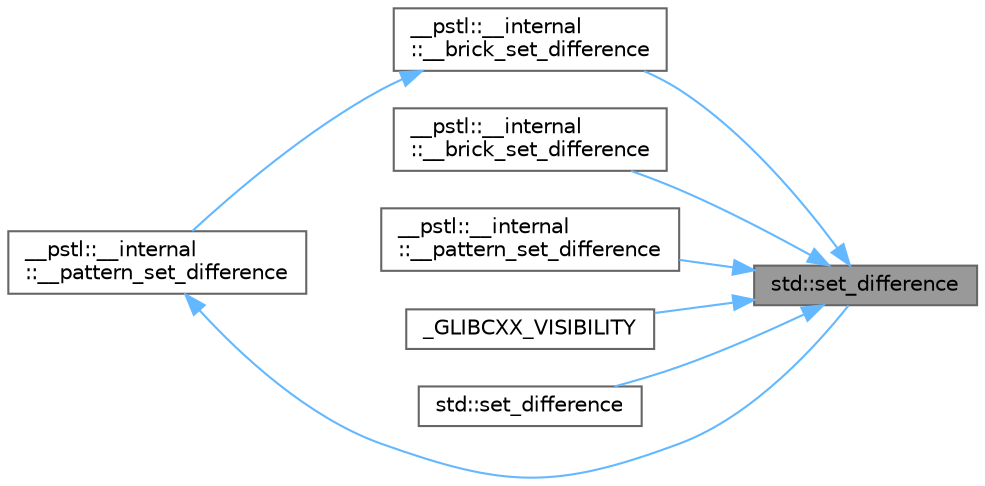 digraph "std::set_difference"
{
 // LATEX_PDF_SIZE
  bgcolor="transparent";
  edge [fontname=Helvetica,fontsize=10,labelfontname=Helvetica,labelfontsize=10];
  node [fontname=Helvetica,fontsize=10,shape=box,height=0.2,width=0.4];
  rankdir="RL";
  Node1 [id="Node000001",label="std::set_difference",height=0.2,width=0.4,color="gray40", fillcolor="grey60", style="filled", fontcolor="black",tooltip=" "];
  Node1 -> Node2 [id="edge15_Node000001_Node000002",dir="back",color="steelblue1",style="solid",tooltip=" "];
  Node2 [id="Node000002",label="__pstl::__internal\l::__brick_set_difference",height=0.2,width=0.4,color="grey40", fillcolor="white", style="filled",URL="$namespace____pstl_1_1____internal.html#a07696af449269fcc74ef20fd53fd2db2",tooltip=" "];
  Node2 -> Node3 [id="edge16_Node000002_Node000003",dir="back",color="steelblue1",style="solid",tooltip=" "];
  Node3 [id="Node000003",label="__pstl::__internal\l::__pattern_set_difference",height=0.2,width=0.4,color="grey40", fillcolor="white", style="filled",URL="$namespace____pstl_1_1____internal.html#ae2ac09b3a487a7ba6061822478a08420",tooltip=" "];
  Node3 -> Node1 [id="edge17_Node000003_Node000001",dir="back",color="steelblue1",style="solid",tooltip=" "];
  Node1 -> Node4 [id="edge18_Node000001_Node000004",dir="back",color="steelblue1",style="solid",tooltip=" "];
  Node4 [id="Node000004",label="__pstl::__internal\l::__brick_set_difference",height=0.2,width=0.4,color="grey40", fillcolor="white", style="filled",URL="$namespace____pstl_1_1____internal.html#a84aa3f0b49e2a585c1c41c7d36699c09",tooltip=" "];
  Node1 -> Node5 [id="edge19_Node000001_Node000005",dir="back",color="steelblue1",style="solid",tooltip=" "];
  Node5 [id="Node000005",label="__pstl::__internal\l::__pattern_set_difference",height=0.2,width=0.4,color="grey40", fillcolor="white", style="filled",URL="$namespace____pstl_1_1____internal.html#a21887a3e3ba35dc56e4d524dd6f2dde5",tooltip=" "];
  Node1 -> Node6 [id="edge20_Node000001_Node000006",dir="back",color="steelblue1",style="solid",tooltip=" "];
  Node6 [id="Node000006",label="_GLIBCXX_VISIBILITY",height=0.2,width=0.4,color="grey40", fillcolor="white", style="filled",URL="$_classes_2lib_2include_2c_09_09_2parallel_2algorithmfwd_8h.html#a544d74b2d5d0dd2197f5fd6f02691de0",tooltip=" "];
  Node1 -> Node7 [id="edge21_Node000001_Node000007",dir="back",color="steelblue1",style="solid",tooltip=" "];
  Node7 [id="Node000007",label="std::set_difference",height=0.2,width=0.4,color="grey40", fillcolor="white", style="filled",URL="$namespacestd.html#afebe1b2ef2d0cc35e7ff53a696137b60",tooltip=" "];
}
